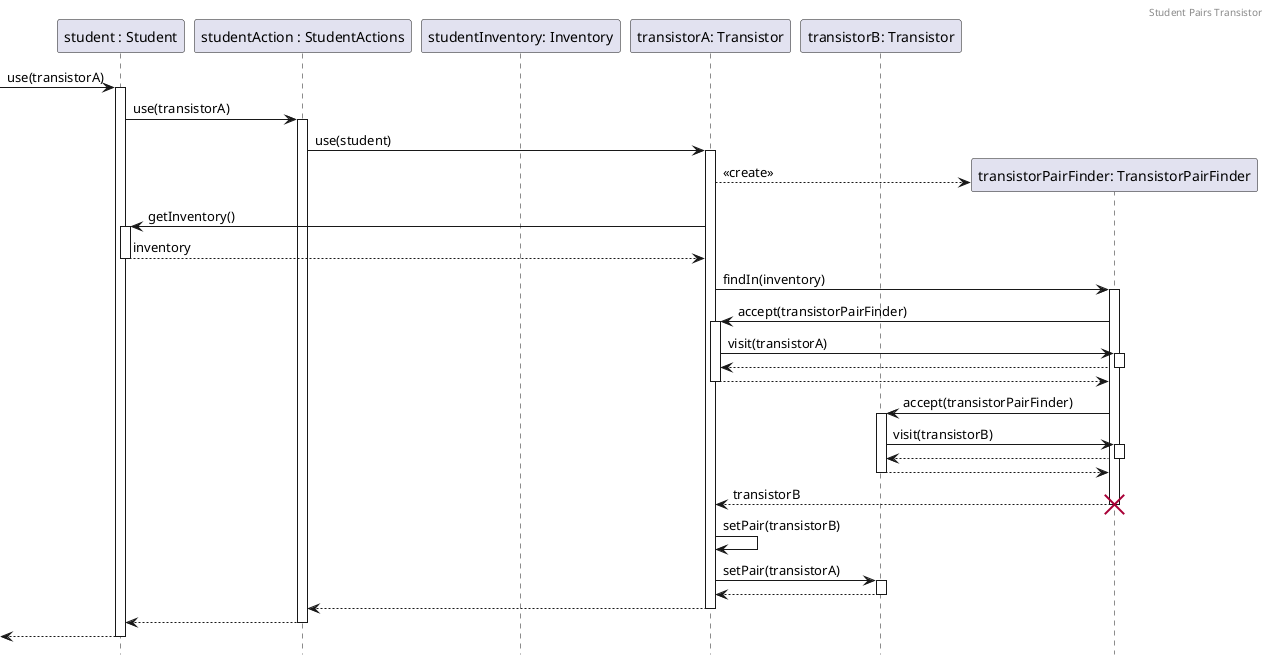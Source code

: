 @startuml StudentPairsTransistor
header Student Pairs Transistor
hide footbox

participant student as "student : Student"
participant actions as "studentAction : StudentActions"
participant inventory as "studentInventory: Inventory"
participant t1 as "transistorA: Transistor"
participant t2 as "transistorB: Transistor"

-> student ++ : use(transistorA)
student -> actions ++ : use(transistorA)
actions -> t1 ++ : use(student)
' itt a konstruktorba be kene adnia sajat magat, hogy ne azt talalja majd meg
create tFinder as "transistorPairFinder: TransistorPairFinder"
t1 --> tFinder: <<create>>

t1 -> student++: getInventory()
return inventory

' lil visiting around dx...
t1 -> tFinder++: findIn(inventory)
    tFinder -> t1++:accept(transistorPairFinder)
    t1->tFinder++:visit(transistorA)
    return
    return

    tFinder -> t2++:accept(transistorPairFinder)
    t2 ->tFinder++:visit(transistorB)
    return
    return
return transistorB
destroy tFinder

t1 -> t1: setPair(transistorB)

t1 -> t2++: setPair(transistorA)
return

return
return
return

@enduml